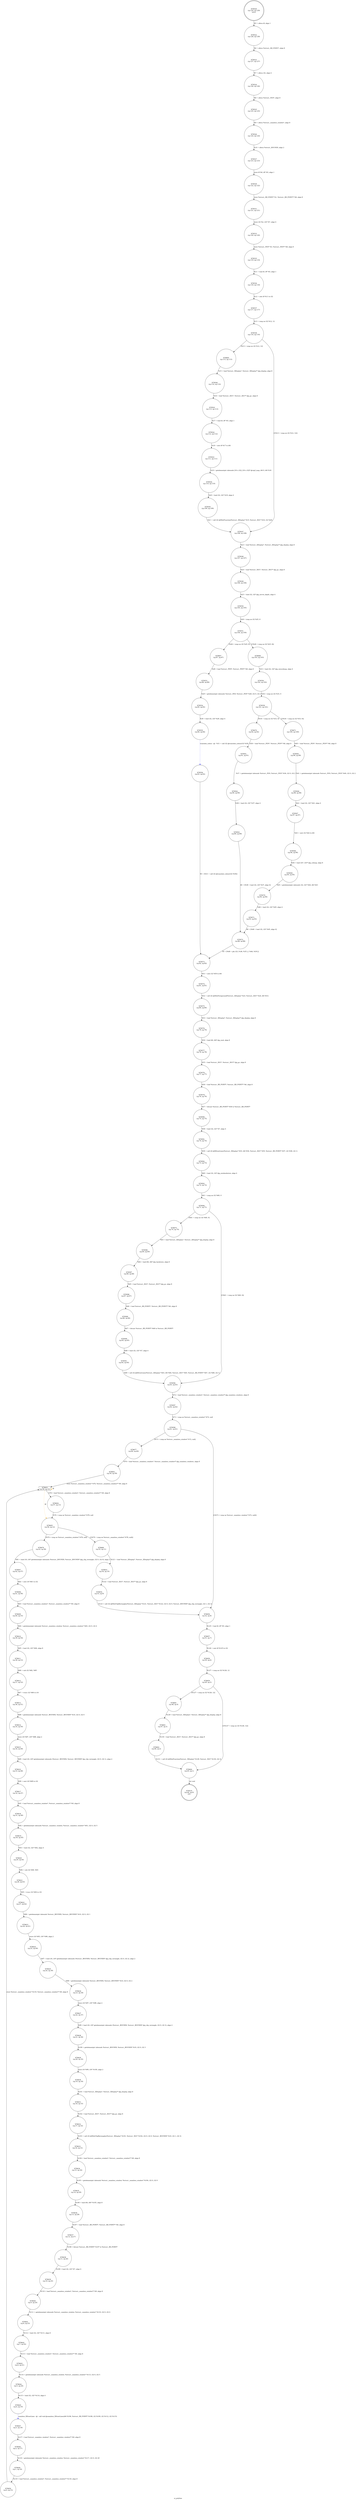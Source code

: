 digraph ui_polyline {
label="ui_polyline"
78519 [label="N78519\n(rp:44, ep:0)\nexit", shape="doublecircle"]
78520 [label="N78520\n(rp:129, ep:129)\nentry", shape="doublecircle"]
78520 -> 78522 [label="%5 = alloca i8, align 1"]
78522 [label="N78522\n(rp:128, ep:128)", shape="circle"]
78522 -> 78523 [label="%6 = alloca %struct._RD_POINT*, align 8"]
78523 [label="N78523\n(rp:127, ep:127)", shape="circle"]
78523 -> 78524 [label="%7 = alloca i32, align 4"]
78524 [label="N78524\n(rp:126, ep:126)", shape="circle"]
78524 -> 78525 [label="%8 = alloca %struct._PEN*, align 8"]
78525 [label="N78525\n(rp:125, ep:125)", shape="circle"]
78525 -> 78526 [label="%9 = alloca %struct._seamless_window*, align 8"]
78526 [label="N78526\n(rp:124, ep:124)", shape="circle"]
78526 -> 78527 [label="%10 = alloca %struct._BOUNDS, align 2"]
78527 [label="N78527\n(rp:123, ep:123)", shape="circle"]
78527 -> 78529 [label="store i8 %0, i8* %5, align 1"]
78529 [label="N78529\n(rp:122, ep:122)", shape="circle"]
78529 -> 78531 [label="store %struct._RD_POINT* %1, %struct._RD_POINT** %6, align 8"]
78531 [label="N78531\n(rp:121, ep:121)", shape="circle"]
78531 -> 78533 [label="store i32 %2, i32* %7, align 4"]
78533 [label="N78533\n(rp:120, ep:120)", shape="circle"]
78533 -> 78535 [label="store %struct._PEN* %3, %struct._PEN** %8, align 8"]
78535 [label="N78535\n(rp:119, ep:119)", shape="circle"]
78535 -> 78536 [label="%11 = load i8, i8* %5, align 1"]
78536 [label="N78536\n(rp:118, ep:118)", shape="circle"]
78536 -> 78537 [label="%12 = zext i8 %11 to i32"]
78537 [label="N78537\n(rp:117, ep:117)", shape="circle"]
78537 -> 78538 [label="%13 = icmp ne i32 %12, 12"]
78538 [label="N78538\n(rp:116, ep:116)", shape="circle"]
78538 -> 78665 [label="[%13 = icmp ne i32 %12, 12]"]
78538 -> 78547 [label="[!(%13 = icmp ne i32 %12, 12)]"]
78540 [label="N78540\n(rp:114, ep:114)", shape="circle"]
78540 -> 78541 [label="%16 = load %struct._XGC*, %struct._XGC** @g_gc, align 8"]
78541 [label="N78541\n(rp:113, ep:113)", shape="circle"]
78541 -> 78542 [label="%17 = load i8, i8* %5, align 1"]
78542 [label="N78542\n(rp:112, ep:112)", shape="circle"]
78542 -> 78543 [label="%18 = zext i8 %17 to i64"]
78543 [label="N78543\n(rp:111, ep:111)", shape="circle"]
78543 -> 78544 [label="%19 = getelementptr inbounds [16 x i32], [16 x i32]* @rop2_map, i64 0, i64 %18"]
78544 [label="N78544\n(rp:110, ep:110)", shape="circle"]
78544 -> 78545 [label="%20 = load i32, i32* %19, align 4"]
78545 [label="N78545\n(rp:109, ep:109)", shape="circle"]
78545 -> 78547 [label="%21 = call i32 @XSetFunction(%struct._XDisplay* %15, %struct._XGC* %16, i32 %20)"]
78547 [label="N78547\n(rp:108, ep:108)", shape="circle"]
78547 -> 78548 [label="%23 = load %struct._XDisplay*, %struct._XDisplay** @g_display, align 8"]
78548 [label="N78548\n(rp:107, ep:107)", shape="circle"]
78548 -> 78549 [label="%24 = load %struct._XGC*, %struct._XGC** @g_gc, align 8"]
78549 [label="N78549\n(rp:106, ep:106)", shape="circle"]
78549 -> 78550 [label="%25 = load i32, i32* @g_server_depth, align 4"]
78550 [label="N78550\n(rp:105, ep:105)", shape="circle"]
78550 -> 78551 [label="%26 = icmp ne i32 %25, 8"]
78551 [label="N78551\n(rp:104, ep:104)", shape="circle"]
78551 -> 78667 [label="[%26 = icmp ne i32 %25, 8]"]
78551 -> 78668 [label="[!(%26 = icmp ne i32 %25, 8)]"]
78553 [label="N78553\n(rp:86, ep:86)", shape="circle"]
78553 -> 78554 [label="%29 = getelementptr inbounds %struct._PEN, %struct._PEN* %28, i32 0, i32 2"]
78554 [label="N78554\n(rp:85, ep:85)", shape="circle"]
78554 -> 78555 [label="%30 = load i32, i32* %29, align 4"]
78555 [label="N78555\n(rp:84, ep:84)", shape="circle"]
78555 -> 78556 [label="translate_colour --@-- %31 = call i32 @translate_colour(i32 %30)", style="dashed", color="blue"]
78556 [label="N78556\n(rp:83, ep:83)", shape="circle"]
78556 -> 78573 [label="50 = [%31 = call i32 @translate_colour(i32 %30)]"]
78558 [label="N78558\n(rp:102, ep:102)", shape="circle"]
78558 -> 78559 [label="%34 = icmp ne i32 %33, 0"]
78559 [label="N78559\n(rp:101, ep:101)", shape="circle"]
78559 -> 78670 [label="[%34 = icmp ne i32 %33, 0]"]
78559 -> 78671 [label="[!(%34 = icmp ne i32 %33, 0)]"]
78561 [label="N78561\n(rp:91, ep:91)", shape="circle"]
78561 -> 78562 [label="%37 = getelementptr inbounds %struct._PEN, %struct._PEN* %36, i32 0, i32 2"]
78562 [label="N78562\n(rp:90, ep:90)", shape="circle"]
78562 -> 78563 [label="%38 = load i32, i32* %37, align 4"]
78563 [label="N78563\n(rp:89, ep:89)", shape="circle"]
78563 -> 78572 [label="48 = [%38 = load i32, i32* %37, align 4]"]
78565 [label="N78565\n(rp:99, ep:99)", shape="circle"]
78565 -> 78566 [label="%41 = getelementptr inbounds %struct._PEN, %struct._PEN* %40, i32 0, i32 2"]
78566 [label="N78566\n(rp:98, ep:98)", shape="circle"]
78566 -> 78567 [label="%42 = load i32, i32* %41, align 4"]
78567 [label="N78567\n(rp:97, ep:97)", shape="circle"]
78567 -> 78568 [label="%43 = zext i32 %42 to i64"]
78568 [label="N78568\n(rp:96, ep:96)", shape="circle"]
78568 -> 78569 [label="%44 = load i32*, i32** @g_colmap, align 8"]
78569 [label="N78569\n(rp:95, ep:95)", shape="circle"]
78569 -> 78570 [label="%45 = getelementptr inbounds i32, i32* %44, i64 %43"]
78570 [label="N78570\n(rp:94, ep:94)", shape="circle"]
78570 -> 78571 [label="%46 = load i32, i32* %45, align 4"]
78571 [label="N78571\n(rp:93, ep:93)", shape="circle"]
78571 -> 78572 [label="48 = [%46 = load i32, i32* %45, align 4]"]
78572 [label="N78572\n(rp:88, ep:88)", shape="circle"]
78572 -> 78573 [label="50 = [%48 = phi i32 [ %38, %35 ], [ %46, %39 ]]"]
78573 [label="N78573\n(rp:82, ep:82)", shape="circle"]
78573 -> 78574 [label="%51 = zext i32 %50 to i64"]
78574 [label="N78574\n(rp:81, ep:81)", shape="circle"]
78574 -> 78575 [label="%52 = call i32 @XSetForeground(%struct._XDisplay* %23, %struct._XGC* %24, i64 %51)"]
78575 [label="N78575\n(rp:80, ep:80)", shape="circle"]
78575 -> 78576 [label="%53 = load %struct._XDisplay*, %struct._XDisplay** @g_display, align 8"]
78576 [label="N78576\n(rp:79, ep:79)", shape="circle"]
78576 -> 78577 [label="%54 = load i64, i64* @g_wnd, align 8"]
78577 [label="N78577\n(rp:78, ep:78)", shape="circle"]
78577 -> 78578 [label="%55 = load %struct._XGC*, %struct._XGC** @g_gc, align 8"]
78578 [label="N78578\n(rp:77, ep:77)", shape="circle"]
78578 -> 78579 [label="%56 = load %struct._RD_POINT*, %struct._RD_POINT** %6, align 8"]
78579 [label="N78579\n(rp:76, ep:76)", shape="circle"]
78579 -> 78580 [label="%57 = bitcast %struct._RD_POINT* %56 to %struct._RD_POINT*"]
78580 [label="N78580\n(rp:75, ep:75)", shape="circle"]
78580 -> 78581 [label="%58 = load i32, i32* %7, align 4"]
78581 [label="N78581\n(rp:74, ep:74)", shape="circle"]
78581 -> 78582 [label="%59 = call i32 @XDrawLines(%struct._XDisplay* %53, i64 %54, %struct._XGC* %55, %struct._RD_POINT* %57, i32 %58, i32 1)"]
78582 [label="N78582\n(rp:73, ep:73)", shape="circle"]
78582 -> 78583 [label="%60 = load i32, i32* @g_ownbackstore, align 4"]
78583 [label="N78583\n(rp:72, ep:72)", shape="circle"]
78583 -> 78584 [label="%61 = icmp ne i32 %60, 0"]
78584 [label="N78584\n(rp:71, ep:71)", shape="circle"]
78584 -> 78675 [label="[%61 = icmp ne i32 %60, 0]"]
78584 -> 78596 [label="[!(%61 = icmp ne i32 %60, 0)]"]
78586 [label="N78586\n(rp:69, ep:69)", shape="circle"]
78586 -> 78587 [label="%64 = load i64, i64* @g_backstore, align 8"]
78587 [label="N78587\n(rp:68, ep:68)", shape="circle"]
78587 -> 78588 [label="%65 = load %struct._XGC*, %struct._XGC** @g_gc, align 8"]
78588 [label="N78588\n(rp:67, ep:67)", shape="circle"]
78588 -> 78589 [label="%66 = load %struct._RD_POINT*, %struct._RD_POINT** %6, align 8"]
78589 [label="N78589\n(rp:66, ep:66)", shape="circle"]
78589 -> 78590 [label="%67 = bitcast %struct._RD_POINT* %66 to %struct._RD_POINT*"]
78590 [label="N78590\n(rp:65, ep:65)", shape="circle"]
78590 -> 78591 [label="%68 = load i32, i32* %7, align 4"]
78591 [label="N78591\n(rp:64, ep:64)", shape="circle"]
78591 -> 78596 [label="%69 = call i32 @XDrawLines(%struct._XDisplay* %63, i64 %64, %struct._XGC* %65, %struct._RD_POINT* %67, i32 %68, i32 1)"]
78596 [label="N78596\n(rp:63, ep:63)", shape="circle"]
78596 -> 78597 [label="%72 = load %struct._seamless_window*, %struct._seamless_window** @g_seamless_windows, align 8"]
78597 [label="N78597\n(rp:62, ep:62)", shape="circle"]
78597 -> 78598 [label="%73 = icmp ne %struct._seamless_window* %72, null"]
78598 [label="N78598\n(rp:61, ep:61)", shape="circle"]
78598 -> 78677 [label="[%73 = icmp ne %struct._seamless_window* %72, null]"]
78598 -> 78656 [label="[!(%73 = icmp ne %struct._seamless_window* %72, null)]"]
78601 [label="N78601\n(rp:59, ep:59)", shape="circle"]
78601 -> 78603 [label="store %struct._seamless_window* %76, %struct._seamless_window** %9, align 8"]
78603 [label="N78603\n(rp:58, ep:14)", shape="box"]
78603 -> 78604 [label="%78 = load %struct._seamless_window*, %struct._seamless_window** %9, align 8"]
78603 -> 78603 [label="@", style="dashed", color="orange"]
78603 -> 78605 [label="@", style="dashed", color="orange"]
78604 [label="N78604\n(rp:57, ep:13)", shape="circle"]
78604 -> 78605 [label="%79 = icmp ne %struct._seamless_window* %78, null"]
78605 [label="N78605\n(rp:56, ep:12)", shape="circle"]
78605 -> 78679 [label="[%79 = icmp ne %struct._seamless_window* %78, null]"]
78605 -> 78680 [label="[!(%79 = icmp ne %struct._seamless_window* %78, null)]"]
78607 [label="N78607\n(rp:42, ep:57)", shape="circle"]
78607 -> 78608 [label="%82 = sext i16 %81 to i32"]
78608 [label="N78608\n(rp:41, ep:56)", shape="circle"]
78608 -> 78609 [label="%83 = load %struct._seamless_window*, %struct._seamless_window** %9, align 8"]
78609 [label="N78609\n(rp:40, ep:55)", shape="circle"]
78609 -> 78610 [label="%84 = getelementptr inbounds %struct._seamless_window, %struct._seamless_window* %83, i32 0, i32 4"]
78610 [label="N78610\n(rp:39, ep:54)", shape="circle"]
78610 -> 78611 [label="%85 = load i32, i32* %84, align 8"]
78611 [label="N78611\n(rp:38, ep:53)", shape="circle"]
78611 -> 78612 [label="%86 = sub i32 %82, %85"]
78612 [label="N78612\n(rp:37, ep:52)", shape="circle"]
78612 -> 78613 [label="%87 = trunc i32 %86 to i16"]
78613 [label="N78613\n(rp:36, ep:51)", shape="circle"]
78613 -> 78614 [label="%88 = getelementptr inbounds %struct._BOUNDS, %struct._BOUNDS* %10, i32 0, i32 0"]
78614 [label="N78614\n(rp:35, ep:50)", shape="circle"]
78614 -> 78615 [label="store i16 %87, i16* %88, align 2"]
78615 [label="N78615\n(rp:34, ep:49)", shape="circle"]
78615 -> 78616 [label="%89 = load i16, i16* getelementptr inbounds (%struct._BOUNDS, %struct._BOUNDS* @g_clip_rectangle, i32 0, i32 1), align 2"]
78616 [label="N78616\n(rp:33, ep:48)", shape="circle"]
78616 -> 78617 [label="%90 = sext i16 %89 to i32"]
78617 [label="N78617\n(rp:32, ep:47)", shape="circle"]
78617 -> 78618 [label="%91 = load %struct._seamless_window*, %struct._seamless_window** %9, align 8"]
78618 [label="N78618\n(rp:31, ep:46)", shape="circle"]
78618 -> 78619 [label="%92 = getelementptr inbounds %struct._seamless_window, %struct._seamless_window* %91, i32 0, i32 5"]
78619 [label="N78619\n(rp:30, ep:45)", shape="circle"]
78619 -> 78620 [label="%93 = load i32, i32* %92, align 4"]
78620 [label="N78620\n(rp:29, ep:44)", shape="circle"]
78620 -> 78621 [label="%94 = sub i32 %90, %93"]
78621 [label="N78621\n(rp:28, ep:43)", shape="circle"]
78621 -> 78622 [label="%95 = trunc i32 %94 to i16"]
78622 [label="N78622\n(rp:27, ep:42)", shape="circle"]
78622 -> 78623 [label="%96 = getelementptr inbounds %struct._BOUNDS, %struct._BOUNDS* %10, i32 0, i32 1"]
78623 [label="N78623\n(rp:26, ep:41)", shape="circle"]
78623 -> 78624 [label="store i16 %95, i16* %96, align 2"]
78624 [label="N78624\n(rp:25, ep:40)", shape="circle"]
78624 -> 78625 [label="%97 = load i16, i16* getelementptr inbounds (%struct._BOUNDS, %struct._BOUNDS* @g_clip_rectangle, i32 0, i32 2), align 2"]
78625 [label="N78625\n(rp:24, ep:39)", shape="circle"]
78625 -> 78626 [label="%98 = getelementptr inbounds %struct._BOUNDS, %struct._BOUNDS* %10, i32 0, i32 2"]
78626 [label="N78626\n(rp:23, ep:38)", shape="circle"]
78626 -> 78627 [label="store i16 %97, i16* %98, align 2"]
78627 [label="N78627\n(rp:22, ep:37)", shape="circle"]
78627 -> 78628 [label="%99 = load i16, i16* getelementptr inbounds (%struct._BOUNDS, %struct._BOUNDS* @g_clip_rectangle, i32 0, i32 3), align 2"]
78628 [label="N78628\n(rp:21, ep:36)", shape="circle"]
78628 -> 78629 [label="%100 = getelementptr inbounds %struct._BOUNDS, %struct._BOUNDS* %10, i32 0, i32 3"]
78629 [label="N78629\n(rp:20, ep:35)", shape="circle"]
78629 -> 78630 [label="store i16 %99, i16* %100, align 2"]
78630 [label="N78630\n(rp:19, ep:34)", shape="circle"]
78630 -> 78631 [label="%101 = load %struct._XDisplay*, %struct._XDisplay** @g_display, align 8"]
78631 [label="N78631\n(rp:18, ep:33)", shape="circle"]
78631 -> 78632 [label="%102 = load %struct._XGC*, %struct._XGC** @g_gc, align 8"]
78632 [label="N78632\n(rp:17, ep:32)", shape="circle"]
78632 -> 78633 [label="%103 = call i32 @XSetClipRectangles(%struct._XDisplay* %101, %struct._XGC* %102, i32 0, i32 0, %struct._BOUNDS* %10, i32 1, i32 3)"]
78633 [label="N78633\n(rp:16, ep:31)", shape="circle"]
78633 -> 78634 [label="%104 = load %struct._seamless_window*, %struct._seamless_window** %9, align 8"]
78634 [label="N78634\n(rp:15, ep:30)", shape="circle"]
78634 -> 78635 [label="%105 = getelementptr inbounds %struct._seamless_window, %struct._seamless_window* %104, i32 0, i32 0"]
78635 [label="N78635\n(rp:14, ep:29)", shape="circle"]
78635 -> 78636 [label="%106 = load i64, i64* %105, align 8"]
78636 [label="N78636\n(rp:13, ep:28)", shape="circle"]
78636 -> 78637 [label="%107 = load %struct._RD_POINT*, %struct._RD_POINT** %6, align 8"]
78637 [label="N78637\n(rp:12, ep:27)", shape="circle"]
78637 -> 78638 [label="%108 = bitcast %struct._RD_POINT* %107 to %struct._RD_POINT*"]
78638 [label="N78638\n(rp:11, ep:26)", shape="circle"]
78638 -> 78639 [label="%109 = load i32, i32* %7, align 4"]
78639 [label="N78639\n(rp:10, ep:25)", shape="circle"]
78639 -> 78640 [label="%110 = load %struct._seamless_window*, %struct._seamless_window** %9, align 8"]
78640 [label="N78640\n(rp:9, ep:24)", shape="circle"]
78640 -> 78641 [label="%111 = getelementptr inbounds %struct._seamless_window, %struct._seamless_window* %110, i32 0, i32 4"]
78641 [label="N78641\n(rp:8, ep:23)", shape="circle"]
78641 -> 78642 [label="%112 = load i32, i32* %111, align 8"]
78642 [label="N78642\n(rp:7, ep:22)", shape="circle"]
78642 -> 78643 [label="%113 = load %struct._seamless_window*, %struct._seamless_window** %9, align 8"]
78643 [label="N78643\n(rp:6, ep:21)", shape="circle"]
78643 -> 78644 [label="%114 = getelementptr inbounds %struct._seamless_window, %struct._seamless_window* %113, i32 0, i32 5"]
78644 [label="N78644\n(rp:5, ep:20)", shape="circle"]
78644 -> 78645 [label="%115 = load i32, i32* %114, align 4"]
78645 [label="N78645\n(rp:4, ep:19)", shape="circle"]
78645 -> 78647 [label="seamless_XDrawLines --@-- call void @seamless_XDrawLines(i64 %106, %struct._RD_POINT* %108, i32 %109, i32 %112, i32 %115)", style="dashed", color="blue"]
78647 [label="N78647\n(rp:3, ep:18)", shape="circle"]
78647 -> 78648 [label="%117 = load %struct._seamless_window*, %struct._seamless_window** %9, align 8"]
78648 [label="N78648\n(rp:2, ep:17)", shape="circle"]
78648 -> 78649 [label="%118 = getelementptr inbounds %struct._seamless_window, %struct._seamless_window* %117, i32 0, i32 20"]
78649 [label="N78649\n(rp:1, ep:16)", shape="circle"]
78649 -> 78650 [label="%119 = load %struct._seamless_window*, %struct._seamless_window** %118, align 8"]
78650 [label="N78650\n(rp:0, ep:15)", shape="circle"]
78650 -> 78603 [label="store %struct._seamless_window* %119, %struct._seamless_window** %9, align 8"]
78653 [label="N78653\n(rp:54, ep:10)", shape="circle"]
78653 -> 78654 [label="%122 = load %struct._XGC*, %struct._XGC** @g_gc, align 8"]
78654 [label="N78654\n(rp:53, ep:9)", shape="circle"]
78654 -> 78656 [label="%123 = call i32 @XSetClipRectangles(%struct._XDisplay* %121, %struct._XGC* %122, i32 0, i32 0, %struct._BOUNDS* @g_clip_rectangle, i32 1, i32 3)"]
78656 [label="N78656\n(rp:52, ep:8)", shape="circle"]
78656 -> 78657 [label="%125 = load i8, i8* %5, align 1"]
78657 [label="N78657\n(rp:51, ep:7)", shape="circle"]
78657 -> 78658 [label="%126 = zext i8 %125 to i32"]
78658 [label="N78658\n(rp:50, ep:6)", shape="circle"]
78658 -> 78659 [label="%127 = icmp ne i32 %126, 12"]
78659 [label="N78659\n(rp:49, ep:5)", shape="circle"]
78659 -> 78681 [label="[%127 = icmp ne i32 %126, 12]"]
78659 -> 78664 [label="[!(%127 = icmp ne i32 %126, 12)]"]
78661 [label="N78661\n(rp:47, ep:3)", shape="circle"]
78661 -> 78662 [label="%130 = load %struct._XGC*, %struct._XGC** @g_gc, align 8"]
78662 [label="N78662\n(rp:46, ep:2)", shape="circle"]
78662 -> 78664 [label="%131 = call i32 @XSetFunction(%struct._XDisplay* %129, %struct._XGC* %130, i32 3)"]
78664 [label="N78664\n(rp:45, ep:1)", shape="circle"]
78664 -> 78519 [label="ret void"]
78665 [label="N78665\n(rp:115, ep:115)", shape="circle"]
78665 -> 78540 [label="%15 = load %struct._XDisplay*, %struct._XDisplay** @g_display, align 8"]
78667 [label="N78667\n(rp:87, ep:87)", shape="circle"]
78667 -> 78553 [label="%28 = load %struct._PEN*, %struct._PEN** %8, align 8"]
78668 [label="N78668\n(rp:103, ep:103)", shape="circle"]
78668 -> 78558 [label="%33 = load i32, i32* @g_owncolmap, align 4"]
78670 [label="N78670\n(rp:92, ep:92)", shape="circle"]
78670 -> 78561 [label="%36 = load %struct._PEN*, %struct._PEN** %8, align 8"]
78671 [label="N78671\n(rp:100, ep:100)", shape="circle"]
78671 -> 78565 [label="%40 = load %struct._PEN*, %struct._PEN** %8, align 8"]
78675 [label="N78675\n(rp:70, ep:70)", shape="circle"]
78675 -> 78586 [label="%63 = load %struct._XDisplay*, %struct._XDisplay** @g_display, align 8"]
78677 [label="N78677\n(rp:60, ep:60)", shape="circle"]
78677 -> 78601 [label="%76 = load %struct._seamless_window*, %struct._seamless_window** @g_seamless_windows, align 8"]
78679 [label="N78679\n(rp:43, ep:58)", shape="circle"]
78679 -> 78607 [label="%81 = load i16, i16* getelementptr inbounds (%struct._BOUNDS, %struct._BOUNDS* @g_clip_rectangle, i32 0, i32 0), align 2"]
78680 [label="N78680\n(rp:55, ep:11)", shape="circle"]
78680 -> 78653 [label="%121 = load %struct._XDisplay*, %struct._XDisplay** @g_display, align 8"]
78681 [label="N78681\n(rp:48, ep:4)", shape="circle"]
78681 -> 78661 [label="%129 = load %struct._XDisplay*, %struct._XDisplay** @g_display, align 8"]
}
